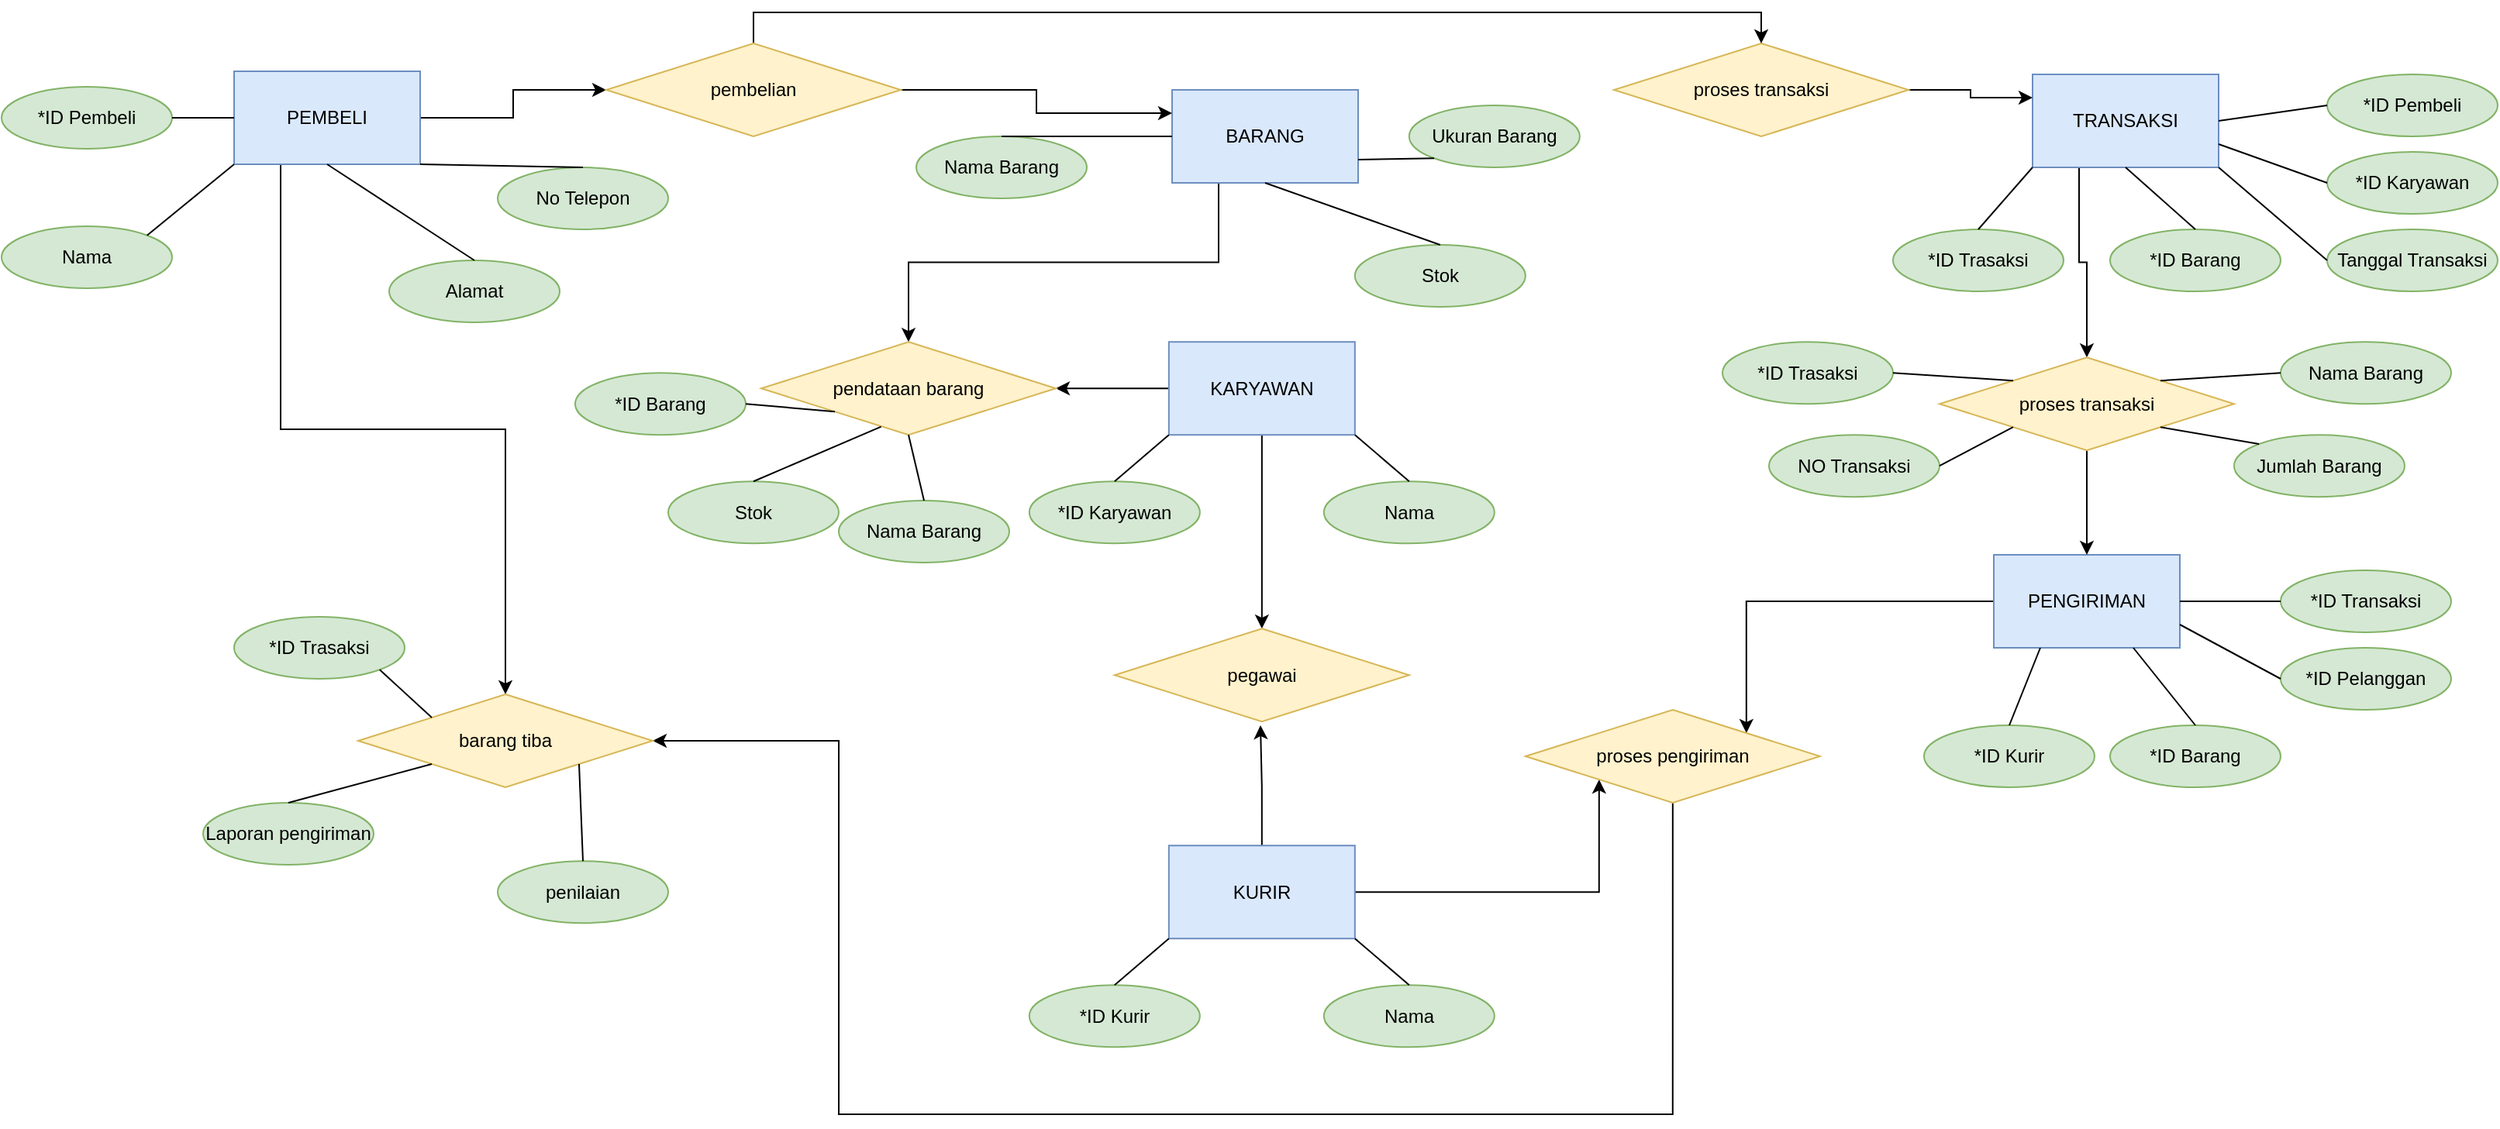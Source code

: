 <mxfile version="17.1.1" type="github">
  <diagram id="R2lEEEUBdFMjLlhIrx00" name="Page-1">
    <mxGraphModel dx="2664" dy="892" grid="1" gridSize="10" guides="1" tooltips="1" connect="1" arrows="1" fold="1" page="1" pageScale="1" pageWidth="1100" pageHeight="850" math="0" shadow="0" extFonts="Permanent Marker^https://fonts.googleapis.com/css?family=Permanent+Marker">
      <root>
        <mxCell id="0" />
        <mxCell id="1" parent="0" />
        <mxCell id="3pP2C2j7rVUZG_knr3YC-106" style="edgeStyle=orthogonalEdgeStyle;rounded=0;orthogonalLoop=1;jettySize=auto;html=1;exitX=0.25;exitY=1;exitDx=0;exitDy=0;" edge="1" parent="1" source="3pP2C2j7rVUZG_knr3YC-1" target="3pP2C2j7rVUZG_knr3YC-62">
          <mxGeometry relative="1" as="geometry">
            <mxPoint x="-170" y="280" as="targetPoint" />
          </mxGeometry>
        </mxCell>
        <mxCell id="3pP2C2j7rVUZG_knr3YC-1" value="BARANG" style="rounded=0;whiteSpace=wrap;html=1;fillColor=#dae8fc;strokeColor=#6c8ebf;" vertex="1" parent="1">
          <mxGeometry x="65" y="120" width="120" height="60" as="geometry" />
        </mxCell>
        <mxCell id="3pP2C2j7rVUZG_knr3YC-111" style="edgeStyle=orthogonalEdgeStyle;rounded=0;orthogonalLoop=1;jettySize=auto;html=1;exitX=1;exitY=0.5;exitDx=0;exitDy=0;entryX=0;entryY=0.5;entryDx=0;entryDy=0;" edge="1" parent="1" source="3pP2C2j7rVUZG_knr3YC-2" target="3pP2C2j7rVUZG_knr3YC-110">
          <mxGeometry relative="1" as="geometry" />
        </mxCell>
        <mxCell id="3pP2C2j7rVUZG_knr3YC-137" style="edgeStyle=orthogonalEdgeStyle;rounded=0;orthogonalLoop=1;jettySize=auto;html=1;exitX=0.25;exitY=1;exitDx=0;exitDy=0;entryX=0.5;entryY=0;entryDx=0;entryDy=0;" edge="1" parent="1" source="3pP2C2j7rVUZG_knr3YC-2" target="3pP2C2j7rVUZG_knr3YC-136">
          <mxGeometry relative="1" as="geometry" />
        </mxCell>
        <mxCell id="3pP2C2j7rVUZG_knr3YC-2" value="PEMBELI" style="rounded=0;whiteSpace=wrap;html=1;fillColor=#dae8fc;strokeColor=#6c8ebf;" vertex="1" parent="1">
          <mxGeometry x="-540" y="108" width="120" height="60" as="geometry" />
        </mxCell>
        <mxCell id="3pP2C2j7rVUZG_knr3YC-103" style="edgeStyle=orthogonalEdgeStyle;rounded=0;orthogonalLoop=1;jettySize=auto;html=1;exitX=0;exitY=0.5;exitDx=0;exitDy=0;entryX=1;entryY=0.5;entryDx=0;entryDy=0;" edge="1" parent="1" source="3pP2C2j7rVUZG_knr3YC-3" target="3pP2C2j7rVUZG_knr3YC-62">
          <mxGeometry relative="1" as="geometry" />
        </mxCell>
        <mxCell id="3pP2C2j7rVUZG_knr3YC-119" style="edgeStyle=orthogonalEdgeStyle;rounded=0;orthogonalLoop=1;jettySize=auto;html=1;exitX=0.5;exitY=1;exitDx=0;exitDy=0;entryX=0.5;entryY=0;entryDx=0;entryDy=0;" edge="1" parent="1" source="3pP2C2j7rVUZG_knr3YC-3" target="3pP2C2j7rVUZG_knr3YC-63">
          <mxGeometry relative="1" as="geometry" />
        </mxCell>
        <mxCell id="3pP2C2j7rVUZG_knr3YC-3" value="KARYAWAN" style="rounded=0;whiteSpace=wrap;html=1;fillColor=#dae8fc;strokeColor=#6c8ebf;" vertex="1" parent="1">
          <mxGeometry x="62.92" y="282.61" width="120" height="60" as="geometry" />
        </mxCell>
        <mxCell id="3pP2C2j7rVUZG_knr3YC-132" style="edgeStyle=orthogonalEdgeStyle;rounded=0;orthogonalLoop=1;jettySize=auto;html=1;exitX=0;exitY=0.5;exitDx=0;exitDy=0;entryX=1;entryY=0;entryDx=0;entryDy=0;" edge="1" parent="1" source="3pP2C2j7rVUZG_knr3YC-4" target="3pP2C2j7rVUZG_knr3YC-131">
          <mxGeometry relative="1" as="geometry" />
        </mxCell>
        <mxCell id="3pP2C2j7rVUZG_knr3YC-4" value="PENGIRIMAN" style="rounded=0;whiteSpace=wrap;html=1;fillColor=#dae8fc;strokeColor=#6c8ebf;" vertex="1" parent="1">
          <mxGeometry x="595" y="420.0" width="120" height="60" as="geometry" />
        </mxCell>
        <mxCell id="3pP2C2j7rVUZG_knr3YC-120" style="edgeStyle=orthogonalEdgeStyle;rounded=0;orthogonalLoop=1;jettySize=auto;html=1;exitX=0.25;exitY=1;exitDx=0;exitDy=0;entryX=0.5;entryY=0;entryDx=0;entryDy=0;" edge="1" parent="1" source="3pP2C2j7rVUZG_knr3YC-5" target="3pP2C2j7rVUZG_knr3YC-121">
          <mxGeometry relative="1" as="geometry">
            <mxPoint x="650" y="290" as="targetPoint" />
          </mxGeometry>
        </mxCell>
        <mxCell id="3pP2C2j7rVUZG_knr3YC-5" value="TRANSAKSI" style="rounded=0;whiteSpace=wrap;html=1;fillColor=#dae8fc;strokeColor=#6c8ebf;" vertex="1" parent="1">
          <mxGeometry x="620" y="110" width="120" height="60" as="geometry" />
        </mxCell>
        <mxCell id="3pP2C2j7rVUZG_knr3YC-6" value="Nama Barang" style="ellipse;whiteSpace=wrap;html=1;fillColor=#d5e8d4;strokeColor=#82b366;" vertex="1" parent="1">
          <mxGeometry x="-100" y="150" width="110" height="40" as="geometry" />
        </mxCell>
        <mxCell id="3pP2C2j7rVUZG_knr3YC-8" value="*ID Barang" style="ellipse;whiteSpace=wrap;html=1;fillColor=#d5e8d4;strokeColor=#82b366;" vertex="1" parent="1">
          <mxGeometry x="-320" y="302.61" width="110" height="40" as="geometry" />
        </mxCell>
        <mxCell id="3pP2C2j7rVUZG_knr3YC-9" value="Stok" style="ellipse;whiteSpace=wrap;html=1;fillColor=#d5e8d4;strokeColor=#82b366;" vertex="1" parent="1">
          <mxGeometry x="182.92" y="220" width="110" height="40" as="geometry" />
        </mxCell>
        <mxCell id="3pP2C2j7rVUZG_knr3YC-10" value="Ukuran Barang" style="ellipse;whiteSpace=wrap;html=1;fillColor=#d5e8d4;strokeColor=#82b366;" vertex="1" parent="1">
          <mxGeometry x="217.92" y="130" width="110" height="40" as="geometry" />
        </mxCell>
        <mxCell id="3pP2C2j7rVUZG_knr3YC-11" style="edgeStyle=orthogonalEdgeStyle;rounded=0;orthogonalLoop=1;jettySize=auto;html=1;exitX=0.5;exitY=1;exitDx=0;exitDy=0;" edge="1" parent="1">
          <mxGeometry relative="1" as="geometry">
            <mxPoint x="255" y="200" as="sourcePoint" />
            <mxPoint x="255" y="200" as="targetPoint" />
          </mxGeometry>
        </mxCell>
        <mxCell id="3pP2C2j7rVUZG_knr3YC-17" value="*ID Pembeli" style="ellipse;whiteSpace=wrap;html=1;fillColor=#d5e8d4;strokeColor=#82b366;" vertex="1" parent="1">
          <mxGeometry x="810" y="110" width="110" height="40" as="geometry" />
        </mxCell>
        <mxCell id="3pP2C2j7rVUZG_knr3YC-18" value="*ID Karyawan" style="ellipse;whiteSpace=wrap;html=1;fillColor=#d5e8d4;strokeColor=#82b366;" vertex="1" parent="1">
          <mxGeometry x="810" y="160" width="110" height="40" as="geometry" />
        </mxCell>
        <mxCell id="3pP2C2j7rVUZG_knr3YC-19" value="*ID Trasaksi" style="ellipse;whiteSpace=wrap;html=1;fillColor=#d5e8d4;strokeColor=#82b366;" vertex="1" parent="1">
          <mxGeometry x="530" y="210" width="110" height="40" as="geometry" />
        </mxCell>
        <mxCell id="3pP2C2j7rVUZG_knr3YC-20" value="No Telepon" style="ellipse;whiteSpace=wrap;html=1;fillColor=#d5e8d4;strokeColor=#82b366;" vertex="1" parent="1">
          <mxGeometry x="-370" y="170" width="110" height="40" as="geometry" />
        </mxCell>
        <mxCell id="3pP2C2j7rVUZG_knr3YC-21" value="Alamat" style="ellipse;whiteSpace=wrap;html=1;fillColor=#d5e8d4;strokeColor=#82b366;" vertex="1" parent="1">
          <mxGeometry x="-440" y="230" width="110" height="40" as="geometry" />
        </mxCell>
        <mxCell id="3pP2C2j7rVUZG_knr3YC-22" value="Nama" style="ellipse;whiteSpace=wrap;html=1;fillColor=#d5e8d4;strokeColor=#82b366;" vertex="1" parent="1">
          <mxGeometry x="-690" y="208" width="110" height="40" as="geometry" />
        </mxCell>
        <mxCell id="3pP2C2j7rVUZG_knr3YC-23" value="*ID Pembeli" style="ellipse;whiteSpace=wrap;html=1;fillColor=#d5e8d4;strokeColor=#82b366;" vertex="1" parent="1">
          <mxGeometry x="-690" y="118" width="110" height="40" as="geometry" />
        </mxCell>
        <mxCell id="3pP2C2j7rVUZG_knr3YC-24" value="Nama" style="ellipse;whiteSpace=wrap;html=1;fillColor=#d5e8d4;strokeColor=#82b366;" vertex="1" parent="1">
          <mxGeometry x="162.92" y="372.61" width="110" height="40" as="geometry" />
        </mxCell>
        <mxCell id="3pP2C2j7rVUZG_knr3YC-25" value="*ID Karyawan" style="ellipse;whiteSpace=wrap;html=1;fillColor=#d5e8d4;strokeColor=#82b366;" vertex="1" parent="1">
          <mxGeometry x="-27.08" y="372.61" width="110" height="40" as="geometry" />
        </mxCell>
        <mxCell id="3pP2C2j7rVUZG_knr3YC-26" value="*ID Barang" style="ellipse;whiteSpace=wrap;html=1;fillColor=#d5e8d4;strokeColor=#82b366;" vertex="1" parent="1">
          <mxGeometry x="670" y="210" width="110" height="40" as="geometry" />
        </mxCell>
        <mxCell id="3pP2C2j7rVUZG_knr3YC-27" value="*ID Transaksi" style="ellipse;whiteSpace=wrap;html=1;fillColor=#d5e8d4;strokeColor=#82b366;" vertex="1" parent="1">
          <mxGeometry x="780" y="430.0" width="110" height="40" as="geometry" />
        </mxCell>
        <mxCell id="3pP2C2j7rVUZG_knr3YC-28" value="*ID Barang" style="ellipse;whiteSpace=wrap;html=1;fillColor=#d5e8d4;strokeColor=#82b366;" vertex="1" parent="1">
          <mxGeometry x="670" y="530" width="110" height="40" as="geometry" />
        </mxCell>
        <mxCell id="3pP2C2j7rVUZG_knr3YC-29" value="*ID Kurir" style="ellipse;whiteSpace=wrap;html=1;fillColor=#d5e8d4;strokeColor=#82b366;" vertex="1" parent="1">
          <mxGeometry x="550" y="530" width="110" height="40" as="geometry" />
        </mxCell>
        <mxCell id="3pP2C2j7rVUZG_knr3YC-30" value="*ID Pelanggan" style="ellipse;whiteSpace=wrap;html=1;fillColor=#d5e8d4;strokeColor=#82b366;" vertex="1" parent="1">
          <mxGeometry x="780" y="480.0" width="110" height="40" as="geometry" />
        </mxCell>
        <mxCell id="3pP2C2j7rVUZG_knr3YC-31" style="edgeStyle=orthogonalEdgeStyle;rounded=0;orthogonalLoop=1;jettySize=auto;html=1;exitX=0.5;exitY=1;exitDx=0;exitDy=0;" edge="1" parent="1">
          <mxGeometry relative="1" as="geometry">
            <mxPoint x="-355" y="248" as="sourcePoint" />
            <mxPoint x="-355" y="248" as="targetPoint" />
          </mxGeometry>
        </mxCell>
        <mxCell id="3pP2C2j7rVUZG_knr3YC-33" style="edgeStyle=orthogonalEdgeStyle;rounded=0;orthogonalLoop=1;jettySize=auto;html=1;exitX=0.5;exitY=1;exitDx=0;exitDy=0;" edge="1" parent="1" source="3pP2C2j7rVUZG_knr3YC-6" target="3pP2C2j7rVUZG_knr3YC-6">
          <mxGeometry relative="1" as="geometry" />
        </mxCell>
        <mxCell id="3pP2C2j7rVUZG_knr3YC-44" value="Tanggal Transaksi" style="ellipse;whiteSpace=wrap;html=1;fillColor=#d5e8d4;strokeColor=#82b366;" vertex="1" parent="1">
          <mxGeometry x="810" y="210" width="110" height="40" as="geometry" />
        </mxCell>
        <mxCell id="3pP2C2j7rVUZG_knr3YC-118" style="edgeStyle=orthogonalEdgeStyle;rounded=0;orthogonalLoop=1;jettySize=auto;html=1;exitX=0.5;exitY=0;exitDx=0;exitDy=0;" edge="1" parent="1" source="3pP2C2j7rVUZG_knr3YC-57">
          <mxGeometry relative="1" as="geometry">
            <mxPoint x="122" y="530" as="targetPoint" />
          </mxGeometry>
        </mxCell>
        <mxCell id="3pP2C2j7rVUZG_knr3YC-133" style="edgeStyle=orthogonalEdgeStyle;rounded=0;orthogonalLoop=1;jettySize=auto;html=1;exitX=1;exitY=0.5;exitDx=0;exitDy=0;entryX=0;entryY=1;entryDx=0;entryDy=0;" edge="1" parent="1" source="3pP2C2j7rVUZG_knr3YC-57" target="3pP2C2j7rVUZG_knr3YC-131">
          <mxGeometry relative="1" as="geometry" />
        </mxCell>
        <mxCell id="3pP2C2j7rVUZG_knr3YC-57" value="KURIR" style="rounded=0;whiteSpace=wrap;html=1;fillColor=#dae8fc;strokeColor=#6c8ebf;" vertex="1" parent="1">
          <mxGeometry x="62.92" y="607.61" width="120" height="60" as="geometry" />
        </mxCell>
        <mxCell id="3pP2C2j7rVUZG_knr3YC-59" value="Nama" style="ellipse;whiteSpace=wrap;html=1;fillColor=#d5e8d4;strokeColor=#82b366;" vertex="1" parent="1">
          <mxGeometry x="162.92" y="697.61" width="110" height="40" as="geometry" />
        </mxCell>
        <mxCell id="3pP2C2j7rVUZG_knr3YC-61" value="*ID Kurir" style="ellipse;whiteSpace=wrap;html=1;fillColor=#d5e8d4;strokeColor=#82b366;" vertex="1" parent="1">
          <mxGeometry x="-27.08" y="697.61" width="110" height="40" as="geometry" />
        </mxCell>
        <mxCell id="3pP2C2j7rVUZG_knr3YC-62" value="pendataan barang" style="rhombus;whiteSpace=wrap;html=1;fillColor=#fff2cc;strokeColor=#d6b656;" vertex="1" parent="1">
          <mxGeometry x="-200" y="282.61" width="190" height="60" as="geometry" />
        </mxCell>
        <mxCell id="3pP2C2j7rVUZG_knr3YC-63" value="pegawai" style="rhombus;whiteSpace=wrap;html=1;fillColor=#fff2cc;strokeColor=#d6b656;" vertex="1" parent="1">
          <mxGeometry x="27.92" y="467.61" width="190" height="60" as="geometry" />
        </mxCell>
        <mxCell id="3pP2C2j7rVUZG_knr3YC-117" style="edgeStyle=orthogonalEdgeStyle;rounded=0;orthogonalLoop=1;jettySize=auto;html=1;exitX=1;exitY=0.5;exitDx=0;exitDy=0;entryX=0;entryY=0.25;entryDx=0;entryDy=0;" edge="1" parent="1" source="3pP2C2j7rVUZG_knr3YC-68" target="3pP2C2j7rVUZG_knr3YC-5">
          <mxGeometry relative="1" as="geometry" />
        </mxCell>
        <mxCell id="3pP2C2j7rVUZG_knr3YC-68" value="proses transaksi" style="rhombus;whiteSpace=wrap;html=1;fillColor=#fff2cc;strokeColor=#d6b656;" vertex="1" parent="1">
          <mxGeometry x="350" y="90" width="190" height="60" as="geometry" />
        </mxCell>
        <mxCell id="3pP2C2j7rVUZG_knr3YC-79" value="" style="endArrow=none;html=1;rounded=0;entryX=0.5;entryY=1;entryDx=0;entryDy=0;exitX=0.5;exitY=0;exitDx=0;exitDy=0;" edge="1" parent="1" source="3pP2C2j7rVUZG_knr3YC-9" target="3pP2C2j7rVUZG_knr3YC-1">
          <mxGeometry width="50" height="50" relative="1" as="geometry">
            <mxPoint x="510" y="450" as="sourcePoint" />
            <mxPoint x="560" y="400" as="targetPoint" />
          </mxGeometry>
        </mxCell>
        <mxCell id="3pP2C2j7rVUZG_knr3YC-80" value="" style="endArrow=none;html=1;rounded=0;entryX=0;entryY=0.5;entryDx=0;entryDy=0;exitX=0.5;exitY=0;exitDx=0;exitDy=0;" edge="1" parent="1" source="3pP2C2j7rVUZG_knr3YC-6" target="3pP2C2j7rVUZG_knr3YC-1">
          <mxGeometry width="50" height="50" relative="1" as="geometry">
            <mxPoint x="510" y="450" as="sourcePoint" />
            <mxPoint x="560" y="400" as="targetPoint" />
          </mxGeometry>
        </mxCell>
        <mxCell id="3pP2C2j7rVUZG_knr3YC-81" value="" style="endArrow=none;html=1;rounded=0;entryX=0;entryY=1;entryDx=0;entryDy=0;exitX=1;exitY=0.5;exitDx=0;exitDy=0;" edge="1" parent="1" source="3pP2C2j7rVUZG_knr3YC-8" target="3pP2C2j7rVUZG_knr3YC-62">
          <mxGeometry width="50" height="50" relative="1" as="geometry">
            <mxPoint x="510" y="450" as="sourcePoint" />
            <mxPoint x="560" y="400" as="targetPoint" />
          </mxGeometry>
        </mxCell>
        <mxCell id="3pP2C2j7rVUZG_knr3YC-82" value="" style="endArrow=none;html=1;rounded=0;entryX=1;entryY=0.75;entryDx=0;entryDy=0;exitX=0;exitY=1;exitDx=0;exitDy=0;" edge="1" parent="1" source="3pP2C2j7rVUZG_knr3YC-10" target="3pP2C2j7rVUZG_knr3YC-1">
          <mxGeometry width="50" height="50" relative="1" as="geometry">
            <mxPoint x="255" y="160" as="sourcePoint" />
            <mxPoint x="560" y="400" as="targetPoint" />
          </mxGeometry>
        </mxCell>
        <mxCell id="3pP2C2j7rVUZG_knr3YC-83" value="" style="endArrow=none;html=1;rounded=0;exitX=1;exitY=0.5;exitDx=0;exitDy=0;entryX=0;entryY=0.5;entryDx=0;entryDy=0;" edge="1" parent="1" source="3pP2C2j7rVUZG_knr3YC-23" target="3pP2C2j7rVUZG_knr3YC-2">
          <mxGeometry width="50" height="50" relative="1" as="geometry">
            <mxPoint x="-110" y="8" as="sourcePoint" />
            <mxPoint x="-60" y="-42" as="targetPoint" />
          </mxGeometry>
        </mxCell>
        <mxCell id="3pP2C2j7rVUZG_knr3YC-84" value="" style="endArrow=none;html=1;rounded=0;exitX=1;exitY=0;exitDx=0;exitDy=0;entryX=0;entryY=1;entryDx=0;entryDy=0;" edge="1" parent="1" source="3pP2C2j7rVUZG_knr3YC-22" target="3pP2C2j7rVUZG_knr3YC-2">
          <mxGeometry width="50" height="50" relative="1" as="geometry">
            <mxPoint x="-620" y="168" as="sourcePoint" />
            <mxPoint x="-580" y="168" as="targetPoint" />
          </mxGeometry>
        </mxCell>
        <mxCell id="3pP2C2j7rVUZG_knr3YC-85" value="" style="endArrow=none;html=1;rounded=0;exitX=0.5;exitY=0;exitDx=0;exitDy=0;entryX=0.5;entryY=1;entryDx=0;entryDy=0;" edge="1" parent="1" source="3pP2C2j7rVUZG_knr3YC-21" target="3pP2C2j7rVUZG_knr3YC-2">
          <mxGeometry width="50" height="50" relative="1" as="geometry">
            <mxPoint x="-530" y="188" as="sourcePoint" />
            <mxPoint x="-490" y="188" as="targetPoint" />
          </mxGeometry>
        </mxCell>
        <mxCell id="3pP2C2j7rVUZG_knr3YC-86" value="" style="endArrow=none;html=1;rounded=0;exitX=1;exitY=1;exitDx=0;exitDy=0;entryX=0.5;entryY=0;entryDx=0;entryDy=0;exitPerimeter=0;" edge="1" parent="1" source="3pP2C2j7rVUZG_knr3YC-2" target="3pP2C2j7rVUZG_knr3YC-20">
          <mxGeometry width="50" height="50" relative="1" as="geometry">
            <mxPoint x="-420" y="178" as="sourcePoint" />
            <mxPoint x="-380" y="178" as="targetPoint" />
          </mxGeometry>
        </mxCell>
        <mxCell id="3pP2C2j7rVUZG_knr3YC-87" value="" style="endArrow=none;html=1;rounded=0;exitX=0.5;exitY=0;exitDx=0;exitDy=0;entryX=0;entryY=1;entryDx=0;entryDy=0;" edge="1" parent="1" source="3pP2C2j7rVUZG_knr3YC-61" target="3pP2C2j7rVUZG_knr3YC-57">
          <mxGeometry width="50" height="50" relative="1" as="geometry">
            <mxPoint x="482.92" y="647.61" as="sourcePoint" />
            <mxPoint x="532.92" y="597.61" as="targetPoint" />
          </mxGeometry>
        </mxCell>
        <mxCell id="3pP2C2j7rVUZG_knr3YC-88" value="" style="endArrow=none;html=1;rounded=0;exitX=0.5;exitY=0;exitDx=0;exitDy=0;entryX=1;entryY=1;entryDx=0;entryDy=0;" edge="1" parent="1" source="3pP2C2j7rVUZG_knr3YC-59" target="3pP2C2j7rVUZG_knr3YC-57">
          <mxGeometry width="50" height="50" relative="1" as="geometry">
            <mxPoint x="182.92" y="687.61" as="sourcePoint" />
            <mxPoint x="217.92" y="657.61" as="targetPoint" />
          </mxGeometry>
        </mxCell>
        <mxCell id="3pP2C2j7rVUZG_knr3YC-89" value="" style="endArrow=none;html=1;rounded=0;exitX=0.5;exitY=0;exitDx=0;exitDy=0;entryX=0;entryY=1;entryDx=0;entryDy=0;" edge="1" parent="1" source="3pP2C2j7rVUZG_knr3YC-25" target="3pP2C2j7rVUZG_knr3YC-3">
          <mxGeometry width="50" height="50" relative="1" as="geometry">
            <mxPoint x="72.92" y="357.61" as="sourcePoint" />
            <mxPoint x="62.92" y="347.61" as="targetPoint" />
          </mxGeometry>
        </mxCell>
        <mxCell id="3pP2C2j7rVUZG_knr3YC-90" value="" style="endArrow=none;html=1;rounded=0;exitX=0.5;exitY=0;exitDx=0;exitDy=0;entryX=1;entryY=1;entryDx=0;entryDy=0;" edge="1" parent="1" source="3pP2C2j7rVUZG_knr3YC-24" target="3pP2C2j7rVUZG_knr3YC-3">
          <mxGeometry width="50" height="50" relative="1" as="geometry">
            <mxPoint x="142.92" y="357.61" as="sourcePoint" />
            <mxPoint x="177.92" y="327.61" as="targetPoint" />
          </mxGeometry>
        </mxCell>
        <mxCell id="3pP2C2j7rVUZG_knr3YC-91" value="" style="endArrow=none;html=1;rounded=0;exitX=0.5;exitY=0;exitDx=0;exitDy=0;entryX=0;entryY=1;entryDx=0;entryDy=0;" edge="1" parent="1" source="3pP2C2j7rVUZG_knr3YC-19" target="3pP2C2j7rVUZG_knr3YC-5">
          <mxGeometry width="50" height="50" relative="1" as="geometry">
            <mxPoint x="660" y="200" as="sourcePoint" />
            <mxPoint x="695" y="170" as="targetPoint" />
          </mxGeometry>
        </mxCell>
        <mxCell id="3pP2C2j7rVUZG_knr3YC-92" value="" style="endArrow=none;html=1;rounded=0;exitX=0.5;exitY=0;exitDx=0;exitDy=0;entryX=0.5;entryY=1;entryDx=0;entryDy=0;" edge="1" parent="1" source="3pP2C2j7rVUZG_knr3YC-26" target="3pP2C2j7rVUZG_knr3YC-5">
          <mxGeometry width="50" height="50" relative="1" as="geometry">
            <mxPoint x="720" y="200" as="sourcePoint" />
            <mxPoint x="755" y="170" as="targetPoint" />
          </mxGeometry>
        </mxCell>
        <mxCell id="3pP2C2j7rVUZG_knr3YC-93" value="" style="endArrow=none;html=1;rounded=0;exitX=0;exitY=0.5;exitDx=0;exitDy=0;entryX=1;entryY=1;entryDx=0;entryDy=0;" edge="1" parent="1" source="3pP2C2j7rVUZG_knr3YC-44" target="3pP2C2j7rVUZG_knr3YC-5">
          <mxGeometry width="50" height="50" relative="1" as="geometry">
            <mxPoint x="770" y="190" as="sourcePoint" />
            <mxPoint x="805" y="160" as="targetPoint" />
          </mxGeometry>
        </mxCell>
        <mxCell id="3pP2C2j7rVUZG_knr3YC-94" value="" style="endArrow=none;html=1;rounded=0;exitX=0;exitY=0.5;exitDx=0;exitDy=0;entryX=1;entryY=0.75;entryDx=0;entryDy=0;" edge="1" parent="1" source="3pP2C2j7rVUZG_knr3YC-18" target="3pP2C2j7rVUZG_knr3YC-5">
          <mxGeometry width="50" height="50" relative="1" as="geometry">
            <mxPoint x="780" y="130" as="sourcePoint" />
            <mxPoint x="815" y="100" as="targetPoint" />
          </mxGeometry>
        </mxCell>
        <mxCell id="3pP2C2j7rVUZG_knr3YC-95" value="" style="endArrow=none;html=1;rounded=0;exitX=1;exitY=0.5;exitDx=0;exitDy=0;entryX=0;entryY=0.5;entryDx=0;entryDy=0;" edge="1" parent="1" source="3pP2C2j7rVUZG_knr3YC-5" target="3pP2C2j7rVUZG_knr3YC-17">
          <mxGeometry width="50" height="50" relative="1" as="geometry">
            <mxPoint x="770" y="130" as="sourcePoint" />
            <mxPoint x="805" y="100" as="targetPoint" />
          </mxGeometry>
        </mxCell>
        <mxCell id="3pP2C2j7rVUZG_knr3YC-96" value="" style="endArrow=none;html=1;rounded=0;entryX=0.25;entryY=1;entryDx=0;entryDy=0;exitX=0.5;exitY=0;exitDx=0;exitDy=0;" edge="1" parent="1" source="3pP2C2j7rVUZG_knr3YC-29" target="3pP2C2j7rVUZG_knr3YC-4">
          <mxGeometry width="50" height="50" relative="1" as="geometry">
            <mxPoint x="600" y="520" as="sourcePoint" />
            <mxPoint x="705" y="480" as="targetPoint" />
          </mxGeometry>
        </mxCell>
        <mxCell id="3pP2C2j7rVUZG_knr3YC-97" value="" style="endArrow=none;html=1;rounded=0;exitX=0.5;exitY=0;exitDx=0;exitDy=0;entryX=0.75;entryY=1;entryDx=0;entryDy=0;" edge="1" parent="1" source="3pP2C2j7rVUZG_knr3YC-28" target="3pP2C2j7rVUZG_knr3YC-4">
          <mxGeometry width="50" height="50" relative="1" as="geometry">
            <mxPoint x="730" y="500" as="sourcePoint" />
            <mxPoint x="765" y="470" as="targetPoint" />
          </mxGeometry>
        </mxCell>
        <mxCell id="3pP2C2j7rVUZG_knr3YC-98" value="" style="endArrow=none;html=1;rounded=0;exitX=1;exitY=0.5;exitDx=0;exitDy=0;entryX=0;entryY=0.5;entryDx=0;entryDy=0;" edge="1" parent="1" source="3pP2C2j7rVUZG_knr3YC-4" target="3pP2C2j7rVUZG_knr3YC-27">
          <mxGeometry width="50" height="50" relative="1" as="geometry">
            <mxPoint x="720" y="470" as="sourcePoint" />
            <mxPoint x="755" y="440" as="targetPoint" />
          </mxGeometry>
        </mxCell>
        <mxCell id="3pP2C2j7rVUZG_knr3YC-99" value="" style="endArrow=none;html=1;rounded=0;exitX=0;exitY=0.5;exitDx=0;exitDy=0;entryX=1;entryY=0.75;entryDx=0;entryDy=0;" edge="1" parent="1" source="3pP2C2j7rVUZG_knr3YC-30" target="3pP2C2j7rVUZG_knr3YC-4">
          <mxGeometry width="50" height="50" relative="1" as="geometry">
            <mxPoint x="760" y="500" as="sourcePoint" />
            <mxPoint x="795" y="470" as="targetPoint" />
          </mxGeometry>
        </mxCell>
        <mxCell id="3pP2C2j7rVUZG_knr3YC-104" value="Stok" style="ellipse;whiteSpace=wrap;html=1;fillColor=#d5e8d4;strokeColor=#82b366;" vertex="1" parent="1">
          <mxGeometry x="-260" y="372.61" width="110" height="40" as="geometry" />
        </mxCell>
        <mxCell id="3pP2C2j7rVUZG_knr3YC-107" value="" style="endArrow=none;html=1;rounded=0;entryX=0.407;entryY=0.912;entryDx=0;entryDy=0;entryPerimeter=0;exitX=0.5;exitY=0;exitDx=0;exitDy=0;" edge="1" parent="1" source="3pP2C2j7rVUZG_knr3YC-104" target="3pP2C2j7rVUZG_knr3YC-62">
          <mxGeometry width="50" height="50" relative="1" as="geometry">
            <mxPoint x="50" y="400" as="sourcePoint" />
            <mxPoint x="100" y="350" as="targetPoint" />
          </mxGeometry>
        </mxCell>
        <mxCell id="3pP2C2j7rVUZG_knr3YC-108" value="Nama Barang" style="ellipse;whiteSpace=wrap;html=1;fillColor=#d5e8d4;strokeColor=#82b366;" vertex="1" parent="1">
          <mxGeometry x="-150.0" y="385" width="110" height="40" as="geometry" />
        </mxCell>
        <mxCell id="3pP2C2j7rVUZG_knr3YC-109" value="" style="endArrow=none;html=1;rounded=0;entryX=0.5;entryY=1;entryDx=0;entryDy=0;exitX=0.5;exitY=0;exitDx=0;exitDy=0;" edge="1" parent="1" source="3pP2C2j7rVUZG_knr3YC-108" target="3pP2C2j7rVUZG_knr3YC-62">
          <mxGeometry width="50" height="50" relative="1" as="geometry">
            <mxPoint x="50" y="400" as="sourcePoint" />
            <mxPoint x="100" y="350" as="targetPoint" />
          </mxGeometry>
        </mxCell>
        <mxCell id="3pP2C2j7rVUZG_knr3YC-112" style="edgeStyle=orthogonalEdgeStyle;rounded=0;orthogonalLoop=1;jettySize=auto;html=1;exitX=1;exitY=0.5;exitDx=0;exitDy=0;entryX=0;entryY=0.25;entryDx=0;entryDy=0;" edge="1" parent="1" source="3pP2C2j7rVUZG_knr3YC-110" target="3pP2C2j7rVUZG_knr3YC-1">
          <mxGeometry relative="1" as="geometry" />
        </mxCell>
        <mxCell id="3pP2C2j7rVUZG_knr3YC-113" style="edgeStyle=orthogonalEdgeStyle;rounded=0;orthogonalLoop=1;jettySize=auto;html=1;exitX=0.5;exitY=0;exitDx=0;exitDy=0;entryX=0.5;entryY=0;entryDx=0;entryDy=0;" edge="1" parent="1" source="3pP2C2j7rVUZG_knr3YC-110" target="3pP2C2j7rVUZG_knr3YC-68">
          <mxGeometry relative="1" as="geometry" />
        </mxCell>
        <mxCell id="3pP2C2j7rVUZG_knr3YC-110" value="pembelian" style="rhombus;whiteSpace=wrap;html=1;fillColor=#fff2cc;strokeColor=#d6b656;" vertex="1" parent="1">
          <mxGeometry x="-300" y="90" width="190" height="60" as="geometry" />
        </mxCell>
        <mxCell id="3pP2C2j7rVUZG_knr3YC-122" style="edgeStyle=orthogonalEdgeStyle;rounded=0;orthogonalLoop=1;jettySize=auto;html=1;entryX=0.5;entryY=0;entryDx=0;entryDy=0;" edge="1" parent="1" source="3pP2C2j7rVUZG_knr3YC-121" target="3pP2C2j7rVUZG_knr3YC-4">
          <mxGeometry relative="1" as="geometry" />
        </mxCell>
        <mxCell id="3pP2C2j7rVUZG_knr3YC-121" value="proses transaksi" style="rhombus;whiteSpace=wrap;html=1;fillColor=#fff2cc;strokeColor=#d6b656;" vertex="1" parent="1">
          <mxGeometry x="560" y="292.61" width="190" height="60" as="geometry" />
        </mxCell>
        <mxCell id="3pP2C2j7rVUZG_knr3YC-123" value="*ID Trasaksi" style="ellipse;whiteSpace=wrap;html=1;fillColor=#d5e8d4;strokeColor=#82b366;" vertex="1" parent="1">
          <mxGeometry x="420" y="282.61" width="110" height="40" as="geometry" />
        </mxCell>
        <mxCell id="3pP2C2j7rVUZG_knr3YC-124" value="NO Transaksi" style="ellipse;whiteSpace=wrap;html=1;fillColor=#d5e8d4;strokeColor=#82b366;" vertex="1" parent="1">
          <mxGeometry x="450" y="342.61" width="110" height="40" as="geometry" />
        </mxCell>
        <mxCell id="3pP2C2j7rVUZG_knr3YC-125" value="Nama Barang" style="ellipse;whiteSpace=wrap;html=1;fillColor=#d5e8d4;strokeColor=#82b366;" vertex="1" parent="1">
          <mxGeometry x="780" y="282.61" width="110" height="40" as="geometry" />
        </mxCell>
        <mxCell id="3pP2C2j7rVUZG_knr3YC-126" value="" style="endArrow=none;html=1;rounded=0;entryX=1;entryY=0.5;entryDx=0;entryDy=0;exitX=0;exitY=0;exitDx=0;exitDy=0;" edge="1" parent="1" source="3pP2C2j7rVUZG_knr3YC-121" target="3pP2C2j7rVUZG_knr3YC-123">
          <mxGeometry width="50" height="50" relative="1" as="geometry">
            <mxPoint x="230" y="400" as="sourcePoint" />
            <mxPoint x="280" y="350" as="targetPoint" />
          </mxGeometry>
        </mxCell>
        <mxCell id="3pP2C2j7rVUZG_knr3YC-127" value="Jumlah Barang" style="ellipse;whiteSpace=wrap;html=1;fillColor=#d5e8d4;strokeColor=#82b366;" vertex="1" parent="1">
          <mxGeometry x="750" y="342.61" width="110" height="40" as="geometry" />
        </mxCell>
        <mxCell id="3pP2C2j7rVUZG_knr3YC-128" value="" style="endArrow=none;html=1;rounded=0;entryX=1;entryY=0.5;entryDx=0;entryDy=0;exitX=0;exitY=1;exitDx=0;exitDy=0;" edge="1" parent="1" source="3pP2C2j7rVUZG_knr3YC-121" target="3pP2C2j7rVUZG_knr3YC-124">
          <mxGeometry width="50" height="50" relative="1" as="geometry">
            <mxPoint x="600" y="360" as="sourcePoint" />
            <mxPoint x="522.5" y="355" as="targetPoint" />
          </mxGeometry>
        </mxCell>
        <mxCell id="3pP2C2j7rVUZG_knr3YC-129" value="" style="endArrow=none;html=1;rounded=0;exitX=0;exitY=0;exitDx=0;exitDy=0;entryX=1;entryY=1;entryDx=0;entryDy=0;" edge="1" parent="1" source="3pP2C2j7rVUZG_knr3YC-127" target="3pP2C2j7rVUZG_knr3YC-121">
          <mxGeometry width="50" height="50" relative="1" as="geometry">
            <mxPoint x="740" y="340" as="sourcePoint" />
            <mxPoint x="700" y="335" as="targetPoint" />
          </mxGeometry>
        </mxCell>
        <mxCell id="3pP2C2j7rVUZG_knr3YC-130" value="" style="endArrow=none;html=1;rounded=0;entryX=0;entryY=0.5;entryDx=0;entryDy=0;exitX=1;exitY=0;exitDx=0;exitDy=0;" edge="1" parent="1" source="3pP2C2j7rVUZG_knr3YC-121" target="3pP2C2j7rVUZG_knr3YC-125">
          <mxGeometry width="50" height="50" relative="1" as="geometry">
            <mxPoint x="750" y="300" as="sourcePoint" />
            <mxPoint x="672.5" y="295" as="targetPoint" />
          </mxGeometry>
        </mxCell>
        <mxCell id="3pP2C2j7rVUZG_knr3YC-134" style="edgeStyle=orthogonalEdgeStyle;rounded=0;orthogonalLoop=1;jettySize=auto;html=1;exitX=0.5;exitY=1;exitDx=0;exitDy=0;entryX=1;entryY=0.5;entryDx=0;entryDy=0;" edge="1" parent="1" source="3pP2C2j7rVUZG_knr3YC-131" target="3pP2C2j7rVUZG_knr3YC-136">
          <mxGeometry relative="1" as="geometry">
            <mxPoint x="-270" y="600" as="targetPoint" />
            <Array as="points">
              <mxPoint x="388" y="781" />
              <mxPoint x="-150" y="781" />
              <mxPoint x="-150" y="540" />
            </Array>
          </mxGeometry>
        </mxCell>
        <mxCell id="3pP2C2j7rVUZG_knr3YC-131" value="proses pengiriman" style="rhombus;whiteSpace=wrap;html=1;fillColor=#fff2cc;strokeColor=#d6b656;" vertex="1" parent="1">
          <mxGeometry x="292.92" y="520" width="190" height="60" as="geometry" />
        </mxCell>
        <mxCell id="3pP2C2j7rVUZG_knr3YC-136" value="barang tiba" style="rhombus;whiteSpace=wrap;html=1;fillColor=#fff2cc;strokeColor=#d6b656;" vertex="1" parent="1">
          <mxGeometry x="-460" y="510" width="190" height="60" as="geometry" />
        </mxCell>
        <mxCell id="3pP2C2j7rVUZG_knr3YC-138" value="*ID Trasaksi" style="ellipse;whiteSpace=wrap;html=1;fillColor=#d5e8d4;strokeColor=#82b366;" vertex="1" parent="1">
          <mxGeometry x="-540" y="460" width="110" height="40" as="geometry" />
        </mxCell>
        <mxCell id="3pP2C2j7rVUZG_knr3YC-139" value="Laporan pengiriman" style="ellipse;whiteSpace=wrap;html=1;fillColor=#d5e8d4;strokeColor=#82b366;" vertex="1" parent="1">
          <mxGeometry x="-560" y="580" width="110" height="40" as="geometry" />
        </mxCell>
        <mxCell id="3pP2C2j7rVUZG_knr3YC-140" value="" style="endArrow=none;html=1;rounded=0;exitX=1;exitY=1;exitDx=0;exitDy=0;entryX=0;entryY=0;entryDx=0;entryDy=0;" edge="1" parent="1" source="3pP2C2j7rVUZG_knr3YC-138" target="3pP2C2j7rVUZG_knr3YC-136">
          <mxGeometry width="50" height="50" relative="1" as="geometry">
            <mxPoint x="200" y="440" as="sourcePoint" />
            <mxPoint x="250" y="390" as="targetPoint" />
          </mxGeometry>
        </mxCell>
        <mxCell id="3pP2C2j7rVUZG_knr3YC-141" value="" style="endArrow=none;html=1;rounded=0;exitX=0.5;exitY=0;exitDx=0;exitDy=0;entryX=0;entryY=1;entryDx=0;entryDy=0;" edge="1" parent="1" source="3pP2C2j7rVUZG_knr3YC-139" target="3pP2C2j7rVUZG_knr3YC-136">
          <mxGeometry width="50" height="50" relative="1" as="geometry">
            <mxPoint x="200" y="440" as="sourcePoint" />
            <mxPoint x="250" y="390" as="targetPoint" />
          </mxGeometry>
        </mxCell>
        <mxCell id="3pP2C2j7rVUZG_knr3YC-142" value="penilaian" style="ellipse;whiteSpace=wrap;html=1;fillColor=#d5e8d4;strokeColor=#82b366;" vertex="1" parent="1">
          <mxGeometry x="-370" y="617.61" width="110" height="40" as="geometry" />
        </mxCell>
        <mxCell id="3pP2C2j7rVUZG_knr3YC-144" value="" style="endArrow=none;html=1;rounded=0;entryX=1;entryY=1;entryDx=0;entryDy=0;exitX=0.5;exitY=0;exitDx=0;exitDy=0;" edge="1" parent="1" source="3pP2C2j7rVUZG_knr3YC-142" target="3pP2C2j7rVUZG_knr3YC-136">
          <mxGeometry width="50" height="50" relative="1" as="geometry">
            <mxPoint x="230" y="430" as="sourcePoint" />
            <mxPoint x="280" y="380" as="targetPoint" />
          </mxGeometry>
        </mxCell>
      </root>
    </mxGraphModel>
  </diagram>
</mxfile>
